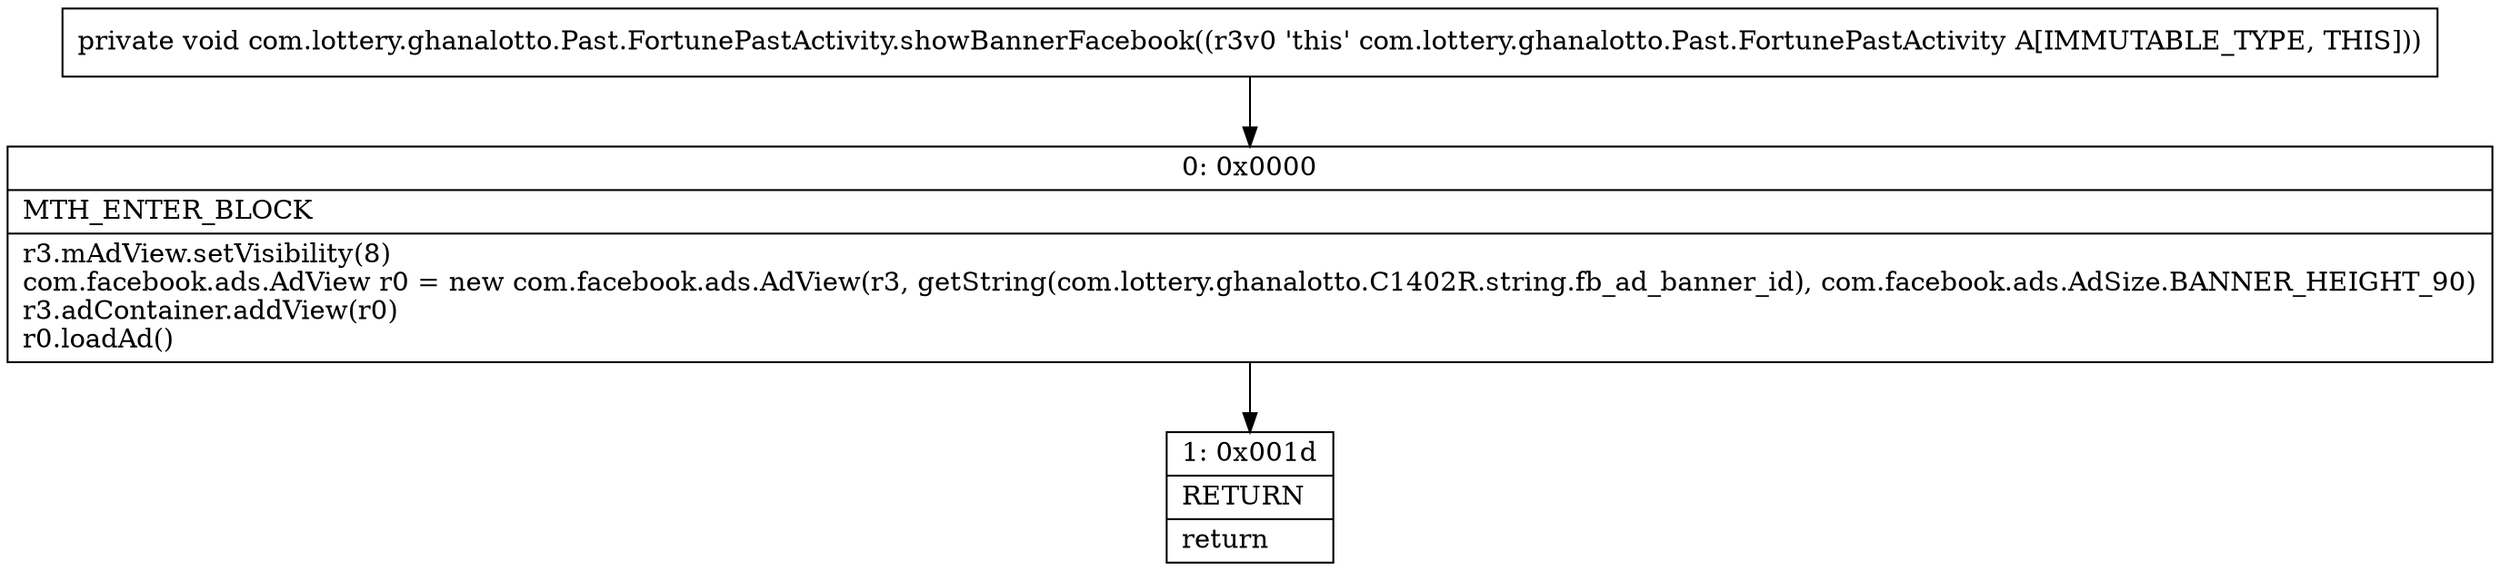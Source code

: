 digraph "CFG forcom.lottery.ghanalotto.Past.FortunePastActivity.showBannerFacebook()V" {
Node_0 [shape=record,label="{0\:\ 0x0000|MTH_ENTER_BLOCK\l|r3.mAdView.setVisibility(8)\lcom.facebook.ads.AdView r0 = new com.facebook.ads.AdView(r3, getString(com.lottery.ghanalotto.C1402R.string.fb_ad_banner_id), com.facebook.ads.AdSize.BANNER_HEIGHT_90)\lr3.adContainer.addView(r0)\lr0.loadAd()\l}"];
Node_1 [shape=record,label="{1\:\ 0x001d|RETURN\l|return\l}"];
MethodNode[shape=record,label="{private void com.lottery.ghanalotto.Past.FortunePastActivity.showBannerFacebook((r3v0 'this' com.lottery.ghanalotto.Past.FortunePastActivity A[IMMUTABLE_TYPE, THIS])) }"];
MethodNode -> Node_0;
Node_0 -> Node_1;
}


